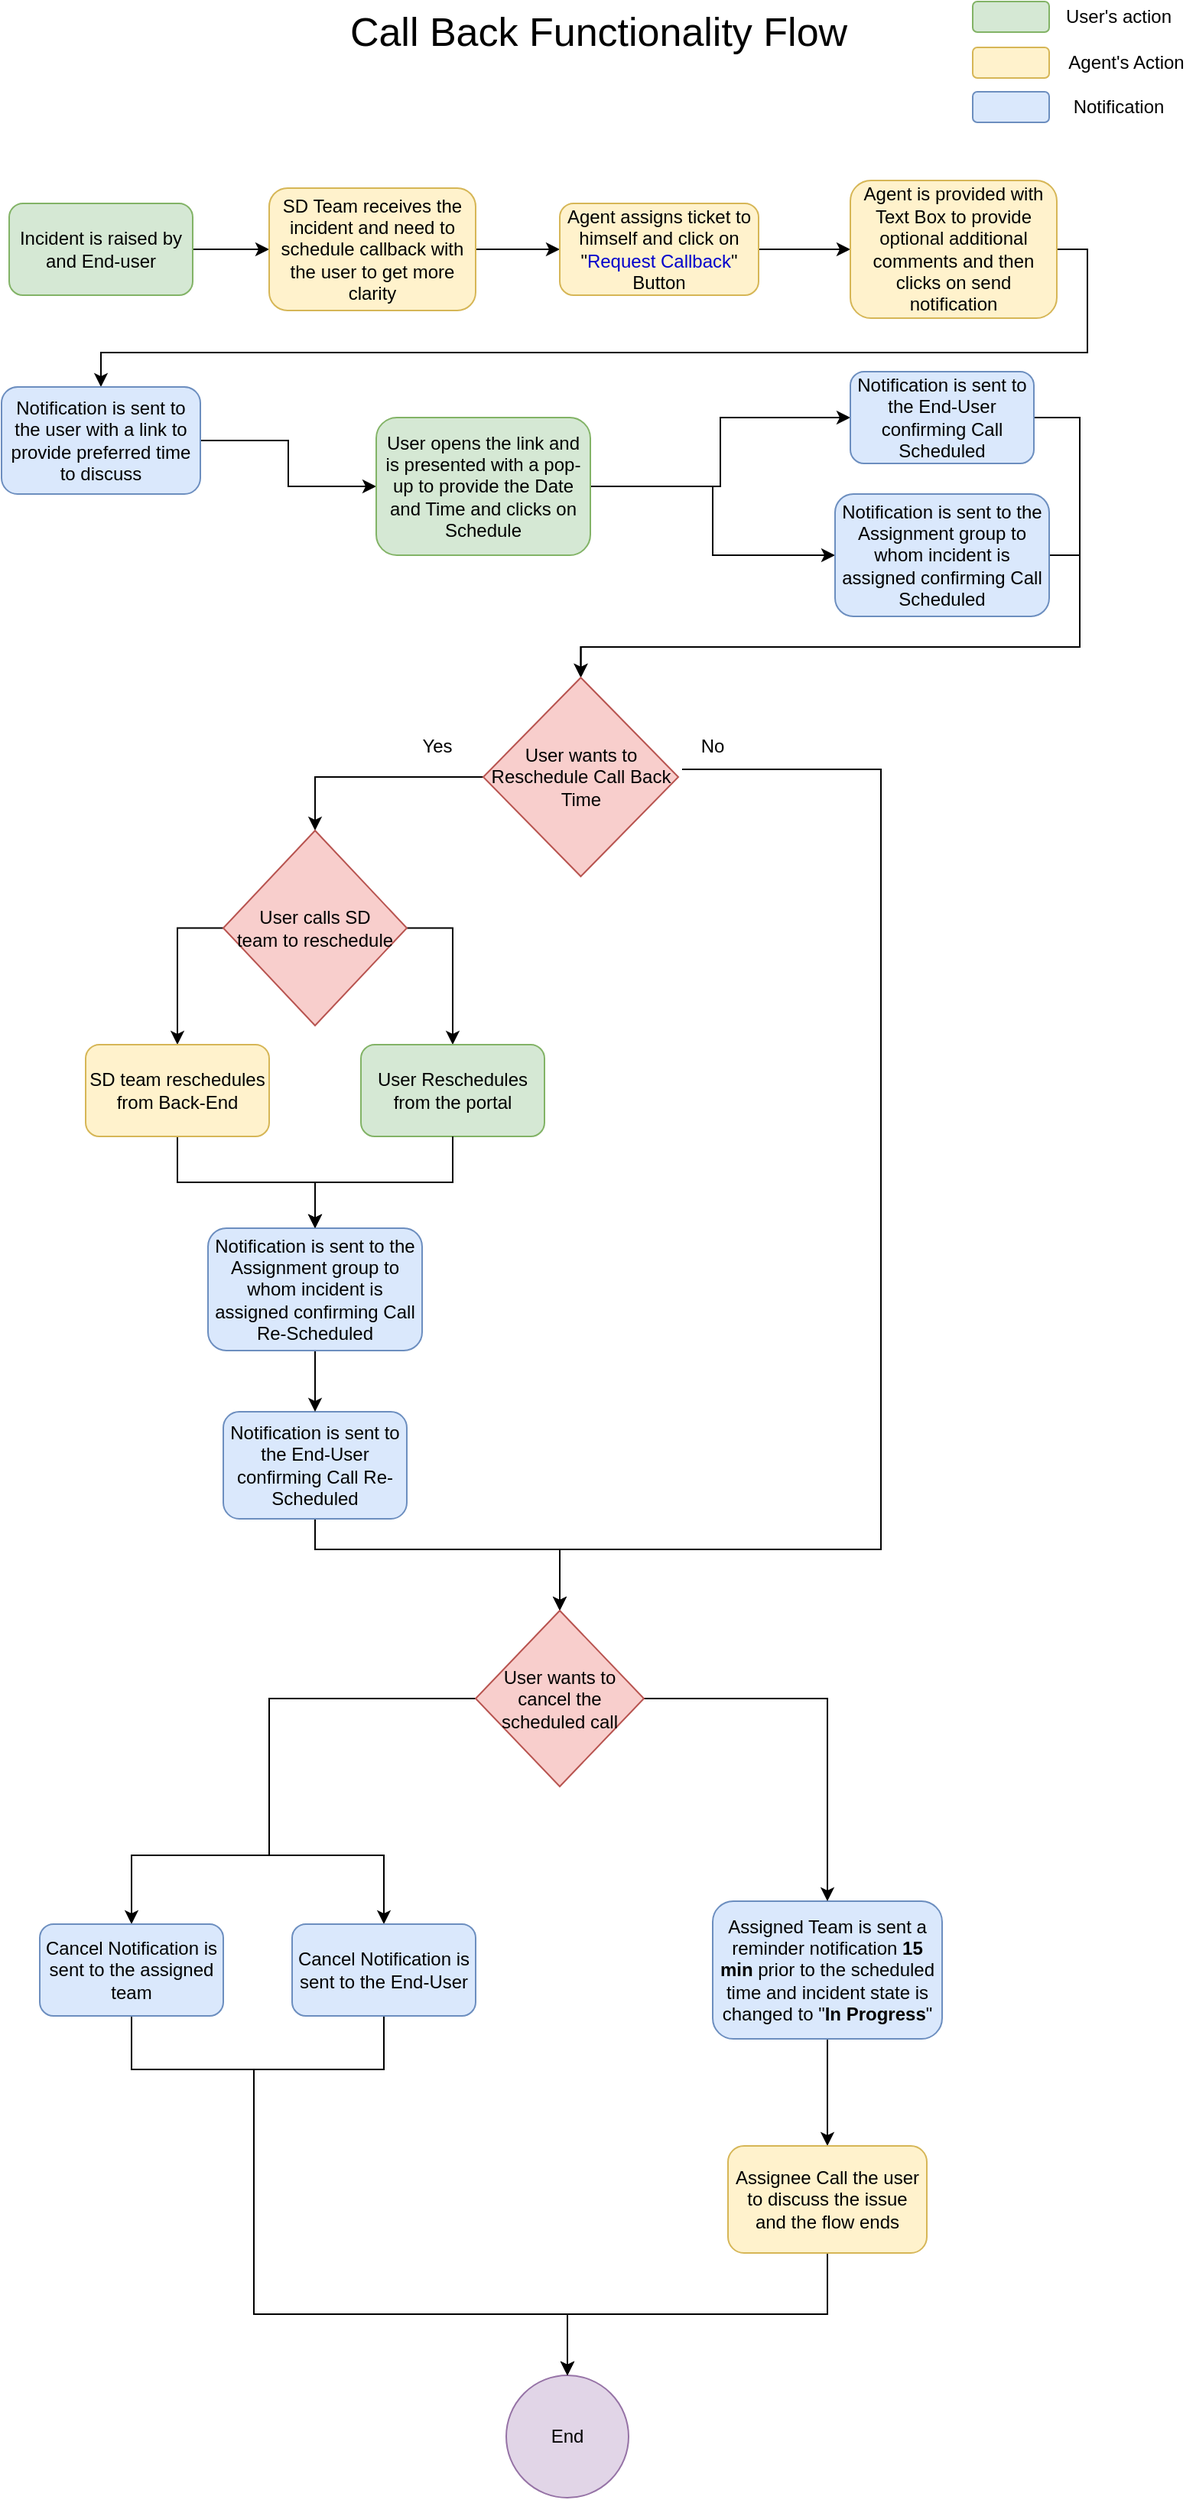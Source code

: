 <mxfile version="13.3.0" type="github">
  <diagram id="URnzF8cNQarwy3RxTo23" name="Page-1">
    <mxGraphModel dx="920" dy="552" grid="1" gridSize="10" guides="1" tooltips="1" connect="1" arrows="1" fold="1" page="1" pageScale="1" pageWidth="850" pageHeight="1100" math="0" shadow="0">
      <root>
        <mxCell id="0" />
        <mxCell id="1" parent="0" />
        <mxCell id="07Lyat34599aeESPzMI--5" value="" style="edgeStyle=orthogonalEdgeStyle;rounded=0;orthogonalLoop=1;jettySize=auto;html=1;" edge="1" parent="1" source="07Lyat34599aeESPzMI--1" target="07Lyat34599aeESPzMI--2">
          <mxGeometry relative="1" as="geometry" />
        </mxCell>
        <mxCell id="07Lyat34599aeESPzMI--1" value="Incident is raised by and End-user" style="rounded=1;whiteSpace=wrap;html=1;fillColor=#d5e8d4;strokeColor=#82b366;" vertex="1" parent="1">
          <mxGeometry x="40" y="153" width="120" height="60" as="geometry" />
        </mxCell>
        <mxCell id="07Lyat34599aeESPzMI--7" value="" style="edgeStyle=orthogonalEdgeStyle;rounded=0;orthogonalLoop=1;jettySize=auto;html=1;" edge="1" parent="1" source="07Lyat34599aeESPzMI--2" target="07Lyat34599aeESPzMI--6">
          <mxGeometry relative="1" as="geometry" />
        </mxCell>
        <mxCell id="07Lyat34599aeESPzMI--2" value="SD Team receives the incident and need to schedule callback with the user to get more clarity" style="rounded=1;whiteSpace=wrap;html=1;fillColor=#fff2cc;strokeColor=#d6b656;" vertex="1" parent="1">
          <mxGeometry x="210" y="143" width="135" height="80" as="geometry" />
        </mxCell>
        <mxCell id="07Lyat34599aeESPzMI--10" value="" style="edgeStyle=orthogonalEdgeStyle;rounded=0;orthogonalLoop=1;jettySize=auto;html=1;" edge="1" parent="1" source="07Lyat34599aeESPzMI--6" target="07Lyat34599aeESPzMI--8">
          <mxGeometry relative="1" as="geometry" />
        </mxCell>
        <mxCell id="07Lyat34599aeESPzMI--6" value="Agent assigns ticket to himself and click on &quot;&lt;font color=&quot;#0000cc&quot;&gt;Request Callback&lt;/font&gt;&quot; Button" style="rounded=1;whiteSpace=wrap;html=1;fillColor=#fff2cc;strokeColor=#d6b656;" vertex="1" parent="1">
          <mxGeometry x="400" y="153" width="130" height="60" as="geometry" />
        </mxCell>
        <mxCell id="07Lyat34599aeESPzMI--18" style="edgeStyle=orthogonalEdgeStyle;rounded=0;orthogonalLoop=1;jettySize=auto;html=1;exitX=1;exitY=0.5;exitDx=0;exitDy=0;" edge="1" parent="1" source="07Lyat34599aeESPzMI--8" target="07Lyat34599aeESPzMI--14">
          <mxGeometry relative="1" as="geometry" />
        </mxCell>
        <mxCell id="07Lyat34599aeESPzMI--8" value="Agent is provided with Text Box to provide optional additional comments and then clicks on send notification" style="rounded=1;whiteSpace=wrap;html=1;fillColor=#fff2cc;strokeColor=#d6b656;" vertex="1" parent="1">
          <mxGeometry x="590" y="138" width="135" height="90" as="geometry" />
        </mxCell>
        <mxCell id="07Lyat34599aeESPzMI--22" value="" style="edgeStyle=orthogonalEdgeStyle;rounded=0;orthogonalLoop=1;jettySize=auto;html=1;" edge="1" parent="1" source="07Lyat34599aeESPzMI--14" target="07Lyat34599aeESPzMI--19">
          <mxGeometry relative="1" as="geometry" />
        </mxCell>
        <mxCell id="07Lyat34599aeESPzMI--14" value="Notification is sent to the user with a link to provide preferred time to discuss" style="rounded=1;whiteSpace=wrap;html=1;fillColor=#dae8fc;strokeColor=#6c8ebf;" vertex="1" parent="1">
          <mxGeometry x="35" y="273" width="130" height="70" as="geometry" />
        </mxCell>
        <mxCell id="07Lyat34599aeESPzMI--30" style="edgeStyle=orthogonalEdgeStyle;rounded=0;orthogonalLoop=1;jettySize=auto;html=1;exitX=1;exitY=0.5;exitDx=0;exitDy=0;entryX=0;entryY=0.5;entryDx=0;entryDy=0;" edge="1" parent="1" source="07Lyat34599aeESPzMI--19" target="07Lyat34599aeESPzMI--25">
          <mxGeometry relative="1" as="geometry" />
        </mxCell>
        <mxCell id="07Lyat34599aeESPzMI--32" style="edgeStyle=orthogonalEdgeStyle;rounded=0;orthogonalLoop=1;jettySize=auto;html=1;exitX=1;exitY=0.5;exitDx=0;exitDy=0;entryX=0;entryY=0.5;entryDx=0;entryDy=0;" edge="1" parent="1" source="07Lyat34599aeESPzMI--19" target="07Lyat34599aeESPzMI--24">
          <mxGeometry relative="1" as="geometry">
            <Array as="points">
              <mxPoint x="500" y="338" />
              <mxPoint x="500" y="383" />
            </Array>
          </mxGeometry>
        </mxCell>
        <mxCell id="07Lyat34599aeESPzMI--19" value="User opens the link and is presented with a pop-up to provide the Date and Time and clicks on Schedule" style="rounded=1;whiteSpace=wrap;html=1;fillColor=#d5e8d4;strokeColor=#82b366;" vertex="1" parent="1">
          <mxGeometry x="280" y="293" width="140" height="90" as="geometry" />
        </mxCell>
        <mxCell id="07Lyat34599aeESPzMI--36" style="edgeStyle=orthogonalEdgeStyle;rounded=0;orthogonalLoop=1;jettySize=auto;html=1;exitX=1;exitY=0.5;exitDx=0;exitDy=0;" edge="1" parent="1" source="07Lyat34599aeESPzMI--24" target="07Lyat34599aeESPzMI--33">
          <mxGeometry relative="1" as="geometry" />
        </mxCell>
        <mxCell id="07Lyat34599aeESPzMI--24" value="Notification is sent to the Assignment group to whom incident is assigned confirming Call Scheduled" style="rounded=1;whiteSpace=wrap;html=1;fillColor=#dae8fc;strokeColor=#6c8ebf;" vertex="1" parent="1">
          <mxGeometry x="580" y="343" width="140" height="80" as="geometry" />
        </mxCell>
        <mxCell id="07Lyat34599aeESPzMI--52" style="edgeStyle=orthogonalEdgeStyle;rounded=0;orthogonalLoop=1;jettySize=auto;html=1;exitX=1;exitY=0.5;exitDx=0;exitDy=0;entryX=0.5;entryY=0;entryDx=0;entryDy=0;" edge="1" parent="1" source="07Lyat34599aeESPzMI--25" target="07Lyat34599aeESPzMI--33">
          <mxGeometry relative="1" as="geometry">
            <Array as="points">
              <mxPoint x="740" y="293" />
              <mxPoint x="740" y="443" />
            </Array>
          </mxGeometry>
        </mxCell>
        <mxCell id="07Lyat34599aeESPzMI--25" value="Notification is sent to the End-User confirming Call Scheduled" style="rounded=1;whiteSpace=wrap;html=1;fillColor=#dae8fc;strokeColor=#6c8ebf;" vertex="1" parent="1">
          <mxGeometry x="590" y="263" width="120" height="60" as="geometry" />
        </mxCell>
        <mxCell id="07Lyat34599aeESPzMI--60" style="edgeStyle=orthogonalEdgeStyle;rounded=0;orthogonalLoop=1;jettySize=auto;html=1;exitX=0;exitY=0.5;exitDx=0;exitDy=0;entryX=0.5;entryY=0;entryDx=0;entryDy=0;" edge="1" parent="1" source="07Lyat34599aeESPzMI--33" target="07Lyat34599aeESPzMI--59">
          <mxGeometry relative="1" as="geometry" />
        </mxCell>
        <mxCell id="07Lyat34599aeESPzMI--33" value="User wants to Reschedule Call Back Time" style="rhombus;whiteSpace=wrap;html=1;fillColor=#f8cecc;strokeColor=#b85450;" vertex="1" parent="1">
          <mxGeometry x="350" y="463" width="127.5" height="130" as="geometry" />
        </mxCell>
        <mxCell id="07Lyat34599aeESPzMI--46" value="" style="edgeStyle=orthogonalEdgeStyle;rounded=0;orthogonalLoop=1;jettySize=auto;html=1;" edge="1" parent="1" source="07Lyat34599aeESPzMI--37" target="07Lyat34599aeESPzMI--45">
          <mxGeometry relative="1" as="geometry" />
        </mxCell>
        <mxCell id="07Lyat34599aeESPzMI--37" value="Assigned Team is sent a reminder notification &lt;b&gt;15 min &lt;/b&gt;prior to the scheduled time and incident state is changed to &quot;&lt;b&gt;In Progress&lt;/b&gt;&quot;" style="rounded=1;whiteSpace=wrap;html=1;fillColor=#dae8fc;strokeColor=#6c8ebf;" vertex="1" parent="1">
          <mxGeometry x="500" y="1263" width="150" height="90" as="geometry" />
        </mxCell>
        <mxCell id="07Lyat34599aeESPzMI--44" value="End" style="ellipse;whiteSpace=wrap;html=1;aspect=fixed;fillColor=#e1d5e7;strokeColor=#9673a6;" vertex="1" parent="1">
          <mxGeometry x="365" y="1573" width="80" height="80" as="geometry" />
        </mxCell>
        <mxCell id="07Lyat34599aeESPzMI--96" style="edgeStyle=orthogonalEdgeStyle;rounded=0;orthogonalLoop=1;jettySize=auto;html=1;exitX=0.5;exitY=1;exitDx=0;exitDy=0;entryX=0.5;entryY=0;entryDx=0;entryDy=0;" edge="1" parent="1" source="07Lyat34599aeESPzMI--45" target="07Lyat34599aeESPzMI--44">
          <mxGeometry relative="1" as="geometry" />
        </mxCell>
        <mxCell id="07Lyat34599aeESPzMI--45" value="Assignee Call the user to discuss the issue and the flow ends" style="rounded=1;whiteSpace=wrap;html=1;fillColor=#fff2cc;strokeColor=#d6b656;" vertex="1" parent="1">
          <mxGeometry x="510" y="1423" width="130" height="70" as="geometry" />
        </mxCell>
        <mxCell id="07Lyat34599aeESPzMI--92" style="edgeStyle=orthogonalEdgeStyle;rounded=0;orthogonalLoop=1;jettySize=auto;html=1;exitX=0;exitY=1;exitDx=0;exitDy=0;entryX=0.5;entryY=0;entryDx=0;entryDy=0;" edge="1" parent="1" source="07Lyat34599aeESPzMI--56" target="07Lyat34599aeESPzMI--87">
          <mxGeometry relative="1" as="geometry">
            <Array as="points">
              <mxPoint x="610" y="523" />
              <mxPoint x="610" y="1033" />
              <mxPoint x="400" y="1033" />
            </Array>
          </mxGeometry>
        </mxCell>
        <mxCell id="07Lyat34599aeESPzMI--56" value="No" style="text;html=1;strokeColor=none;fillColor=none;align=center;verticalAlign=middle;whiteSpace=wrap;rounded=0;" vertex="1" parent="1">
          <mxGeometry x="480" y="493" width="40" height="30" as="geometry" />
        </mxCell>
        <mxCell id="07Lyat34599aeESPzMI--62" style="edgeStyle=orthogonalEdgeStyle;rounded=0;orthogonalLoop=1;jettySize=auto;html=1;exitX=0;exitY=0.5;exitDx=0;exitDy=0;entryX=0.5;entryY=0;entryDx=0;entryDy=0;" edge="1" parent="1" source="07Lyat34599aeESPzMI--59" target="07Lyat34599aeESPzMI--61">
          <mxGeometry relative="1" as="geometry" />
        </mxCell>
        <mxCell id="07Lyat34599aeESPzMI--77" style="edgeStyle=orthogonalEdgeStyle;rounded=0;orthogonalLoop=1;jettySize=auto;html=1;exitX=1;exitY=0.5;exitDx=0;exitDy=0;entryX=0.5;entryY=0;entryDx=0;entryDy=0;" edge="1" parent="1" source="07Lyat34599aeESPzMI--59" target="07Lyat34599aeESPzMI--76">
          <mxGeometry relative="1" as="geometry" />
        </mxCell>
        <mxCell id="07Lyat34599aeESPzMI--59" value="User calls SD &lt;br&gt;team to reschedule" style="rhombus;whiteSpace=wrap;html=1;fillColor=#f8cecc;strokeColor=#b85450;" vertex="1" parent="1">
          <mxGeometry x="180" y="563" width="120" height="127.5" as="geometry" />
        </mxCell>
        <mxCell id="07Lyat34599aeESPzMI--80" style="edgeStyle=orthogonalEdgeStyle;rounded=0;orthogonalLoop=1;jettySize=auto;html=1;exitX=0.5;exitY=1;exitDx=0;exitDy=0;entryX=0.5;entryY=0;entryDx=0;entryDy=0;" edge="1" parent="1" source="07Lyat34599aeESPzMI--61" target="07Lyat34599aeESPzMI--63">
          <mxGeometry relative="1" as="geometry" />
        </mxCell>
        <mxCell id="07Lyat34599aeESPzMI--61" value="SD team reschedules from Back-End" style="rounded=1;whiteSpace=wrap;html=1;fillColor=#fff2cc;strokeColor=#d6b656;" vertex="1" parent="1">
          <mxGeometry x="90" y="703" width="120" height="60" as="geometry" />
        </mxCell>
        <mxCell id="07Lyat34599aeESPzMI--93" style="edgeStyle=orthogonalEdgeStyle;rounded=0;orthogonalLoop=1;jettySize=auto;html=1;exitX=0.5;exitY=1;exitDx=0;exitDy=0;entryX=0.5;entryY=0;entryDx=0;entryDy=0;" edge="1" parent="1" source="07Lyat34599aeESPzMI--64" target="07Lyat34599aeESPzMI--87">
          <mxGeometry relative="1" as="geometry">
            <Array as="points">
              <mxPoint x="240" y="1033" />
              <mxPoint x="400" y="1033" />
            </Array>
          </mxGeometry>
        </mxCell>
        <mxCell id="07Lyat34599aeESPzMI--64" value="Notification is sent to the End-User confirming Call Re-Scheduled" style="rounded=1;whiteSpace=wrap;html=1;fillColor=#dae8fc;strokeColor=#6c8ebf;" vertex="1" parent="1">
          <mxGeometry x="180" y="943" width="120" height="70" as="geometry" />
        </mxCell>
        <mxCell id="07Lyat34599aeESPzMI--74" value="Yes" style="text;html=1;strokeColor=none;fillColor=none;align=center;verticalAlign=middle;whiteSpace=wrap;rounded=0;" vertex="1" parent="1">
          <mxGeometry x="300" y="498" width="40" height="20" as="geometry" />
        </mxCell>
        <mxCell id="07Lyat34599aeESPzMI--81" style="edgeStyle=orthogonalEdgeStyle;rounded=0;orthogonalLoop=1;jettySize=auto;html=1;exitX=0.5;exitY=1;exitDx=0;exitDy=0;entryX=0.5;entryY=0;entryDx=0;entryDy=0;" edge="1" parent="1" source="07Lyat34599aeESPzMI--63" target="07Lyat34599aeESPzMI--64">
          <mxGeometry relative="1" as="geometry" />
        </mxCell>
        <mxCell id="07Lyat34599aeESPzMI--82" style="edgeStyle=orthogonalEdgeStyle;rounded=0;orthogonalLoop=1;jettySize=auto;html=1;exitX=0.5;exitY=1;exitDx=0;exitDy=0;entryX=0.5;entryY=0;entryDx=0;entryDy=0;" edge="1" parent="1" source="07Lyat34599aeESPzMI--76" target="07Lyat34599aeESPzMI--63">
          <mxGeometry relative="1" as="geometry" />
        </mxCell>
        <mxCell id="07Lyat34599aeESPzMI--76" value="User Reschedules from the portal" style="rounded=1;whiteSpace=wrap;html=1;fillColor=#d5e8d4;strokeColor=#82b366;" vertex="1" parent="1">
          <mxGeometry x="270" y="703" width="120" height="60" as="geometry" />
        </mxCell>
        <mxCell id="07Lyat34599aeESPzMI--63" value="Notification is sent to the Assignment group to whom incident is assigned confirming Call Re-Scheduled" style="rounded=1;whiteSpace=wrap;html=1;fillColor=#dae8fc;strokeColor=#6c8ebf;" vertex="1" parent="1">
          <mxGeometry x="170" y="823" width="140" height="80" as="geometry" />
        </mxCell>
        <mxCell id="07Lyat34599aeESPzMI--84" style="edgeStyle=orthogonalEdgeStyle;rounded=0;orthogonalLoop=1;jettySize=auto;html=1;exitX=0.5;exitY=1;exitDx=0;exitDy=0;entryX=0.5;entryY=0;entryDx=0;entryDy=0;" edge="1" parent="1" source="07Lyat34599aeESPzMI--76" target="07Lyat34599aeESPzMI--63">
          <mxGeometry relative="1" as="geometry">
            <mxPoint x="320" y="823" as="sourcePoint" />
            <mxPoint x="95" y="983" as="targetPoint" />
          </mxGeometry>
        </mxCell>
        <mxCell id="07Lyat34599aeESPzMI--97" style="edgeStyle=orthogonalEdgeStyle;rounded=0;orthogonalLoop=1;jettySize=auto;html=1;exitX=1;exitY=0.5;exitDx=0;exitDy=0;entryX=0.5;entryY=0;entryDx=0;entryDy=0;" edge="1" parent="1" source="07Lyat34599aeESPzMI--87" target="07Lyat34599aeESPzMI--37">
          <mxGeometry relative="1" as="geometry" />
        </mxCell>
        <mxCell id="07Lyat34599aeESPzMI--100" style="edgeStyle=orthogonalEdgeStyle;rounded=0;orthogonalLoop=1;jettySize=auto;html=1;exitX=0;exitY=0.5;exitDx=0;exitDy=0;entryX=0.5;entryY=0;entryDx=0;entryDy=0;" edge="1" parent="1" source="07Lyat34599aeESPzMI--87" target="07Lyat34599aeESPzMI--99">
          <mxGeometry relative="1" as="geometry">
            <Array as="points">
              <mxPoint x="210" y="1131" />
              <mxPoint x="210" y="1233" />
              <mxPoint x="285" y="1233" />
            </Array>
          </mxGeometry>
        </mxCell>
        <mxCell id="07Lyat34599aeESPzMI--101" style="edgeStyle=orthogonalEdgeStyle;rounded=0;orthogonalLoop=1;jettySize=auto;html=1;exitX=0;exitY=0.5;exitDx=0;exitDy=0;entryX=0.5;entryY=0;entryDx=0;entryDy=0;" edge="1" parent="1" source="07Lyat34599aeESPzMI--87" target="07Lyat34599aeESPzMI--98">
          <mxGeometry relative="1" as="geometry">
            <Array as="points">
              <mxPoint x="210" y="1131" />
              <mxPoint x="210" y="1233" />
              <mxPoint x="120" y="1233" />
            </Array>
          </mxGeometry>
        </mxCell>
        <mxCell id="07Lyat34599aeESPzMI--87" value="User wants to cancel the scheduled call" style="rhombus;whiteSpace=wrap;html=1;fillColor=#f8cecc;strokeColor=#b85450;" vertex="1" parent="1">
          <mxGeometry x="345" y="1073" width="110" height="115" as="geometry" />
        </mxCell>
        <mxCell id="07Lyat34599aeESPzMI--102" style="edgeStyle=orthogonalEdgeStyle;rounded=0;orthogonalLoop=1;jettySize=auto;html=1;exitX=0.5;exitY=1;exitDx=0;exitDy=0;entryX=0.5;entryY=0;entryDx=0;entryDy=0;" edge="1" parent="1" source="07Lyat34599aeESPzMI--98" target="07Lyat34599aeESPzMI--44">
          <mxGeometry relative="1" as="geometry">
            <Array as="points">
              <mxPoint x="120" y="1373" />
              <mxPoint x="200" y="1373" />
              <mxPoint x="200" y="1533" />
              <mxPoint x="405" y="1533" />
            </Array>
          </mxGeometry>
        </mxCell>
        <mxCell id="07Lyat34599aeESPzMI--98" value="Cancel Notification is sent to the assigned team" style="rounded=1;whiteSpace=wrap;html=1;fillColor=#dae8fc;strokeColor=#6c8ebf;" vertex="1" parent="1">
          <mxGeometry x="60" y="1278" width="120" height="60" as="geometry" />
        </mxCell>
        <mxCell id="07Lyat34599aeESPzMI--104" style="edgeStyle=orthogonalEdgeStyle;rounded=0;orthogonalLoop=1;jettySize=auto;html=1;exitX=0.5;exitY=1;exitDx=0;exitDy=0;entryX=0.5;entryY=0;entryDx=0;entryDy=0;" edge="1" parent="1" source="07Lyat34599aeESPzMI--99" target="07Lyat34599aeESPzMI--44">
          <mxGeometry relative="1" as="geometry">
            <Array as="points">
              <mxPoint x="285" y="1373" />
              <mxPoint x="200" y="1373" />
              <mxPoint x="200" y="1533" />
              <mxPoint x="405" y="1533" />
            </Array>
          </mxGeometry>
        </mxCell>
        <mxCell id="07Lyat34599aeESPzMI--99" value="Cancel Notification is sent to the End-User" style="rounded=1;whiteSpace=wrap;html=1;fillColor=#dae8fc;strokeColor=#6c8ebf;" vertex="1" parent="1">
          <mxGeometry x="225" y="1278" width="120" height="60" as="geometry" />
        </mxCell>
        <mxCell id="07Lyat34599aeESPzMI--105" value="" style="rounded=1;whiteSpace=wrap;html=1;fillColor=#d5e8d4;strokeColor=#82b366;" vertex="1" parent="1">
          <mxGeometry x="670" y="21" width="50" height="20" as="geometry" />
        </mxCell>
        <mxCell id="07Lyat34599aeESPzMI--107" value="User&#39;s action" style="text;html=1;align=center;verticalAlign=middle;resizable=0;points=[];autosize=1;" vertex="1" parent="1">
          <mxGeometry x="725" y="21" width="80" height="20" as="geometry" />
        </mxCell>
        <mxCell id="07Lyat34599aeESPzMI--110" value="" style="rounded=1;whiteSpace=wrap;html=1;fillColor=#fff2cc;strokeColor=#d6b656;" vertex="1" parent="1">
          <mxGeometry x="670" y="51" width="50" height="20" as="geometry" />
        </mxCell>
        <mxCell id="07Lyat34599aeESPzMI--113" value="Agent&#39;s Action" style="text;html=1;align=center;verticalAlign=middle;resizable=0;points=[];autosize=1;" vertex="1" parent="1">
          <mxGeometry x="725" y="51" width="90" height="20" as="geometry" />
        </mxCell>
        <mxCell id="07Lyat34599aeESPzMI--114" value="" style="rounded=1;whiteSpace=wrap;html=1;fillColor=#dae8fc;strokeColor=#6c8ebf;" vertex="1" parent="1">
          <mxGeometry x="670" y="80" width="50" height="20" as="geometry" />
        </mxCell>
        <mxCell id="07Lyat34599aeESPzMI--115" value="Notification" style="text;html=1;align=center;verticalAlign=middle;resizable=0;points=[];autosize=1;" vertex="1" parent="1">
          <mxGeometry x="730" y="80" width="70" height="20" as="geometry" />
        </mxCell>
        <mxCell id="07Lyat34599aeESPzMI--116" value="&lt;font style=&quot;font-size: 26px&quot;&gt;Call Back Functionality Flow&lt;/font&gt;" style="text;html=1;strokeColor=none;fillColor=none;align=center;verticalAlign=middle;whiteSpace=wrap;rounded=0;" vertex="1" parent="1">
          <mxGeometry x="253" y="31" width="345" height="20" as="geometry" />
        </mxCell>
      </root>
    </mxGraphModel>
  </diagram>
</mxfile>
